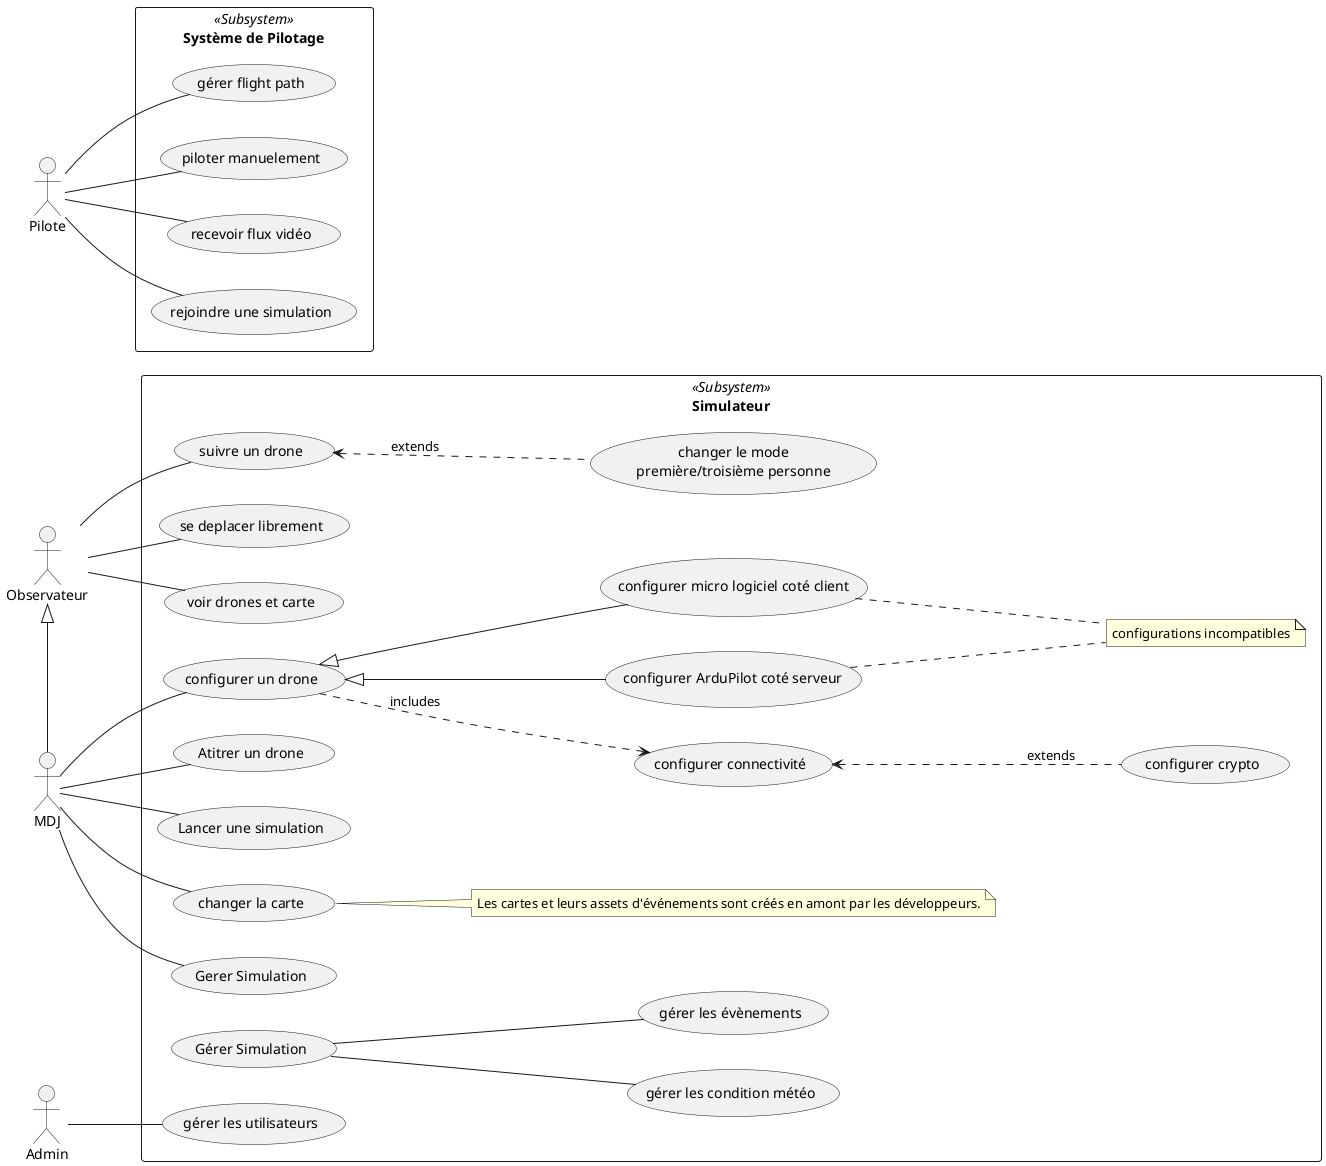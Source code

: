 @startuml

left to right direction

actor Observateur
actor MDJ
actor Pilote
actor Admin
'actor Admin

rectangle "Système de Pilotage" <<Subsystem>> as SysPilot {
    Pilote -- (gérer flight path)
    Pilote -- (piloter manuelement)
    Pilote -- (recevoir flux vidéo)
    Pilote -- (rejoindre une simulation)
}




MDJ -left-|> Observateur

rectangle Simulateur <<Subsystem>> {

    usecase (suivre un drone) as follow_drone

    follow_drone <.down. (changer le mode\npremière/troisième personne) : extends

    Observateur -- (se deplacer librement)
    Observateur -- (voir drones et carte)
    Observateur -- follow_drone

    usecase (configurer un drone) as cfg_drone
    usecase (configurer connectivité) as cfg_conn
    usecase (configurer crypto) as cfg_crypt
    usecase (configurer ArduPilot coté serveur) as cfg_ardu_ss
    usecase (configurer micro logiciel coté client) as cfg_ardu_cs
    usecase (Atitrer un drone) as cfg_attrib_drone
    usecase (Lancer une simulation) as cfg_sim
    note "configurations incompatibles" as mutex1
    note "Les cartes et leurs assets d'événements sont créés en amont par les développeurs." as note1

    cfg_drone .down.> cfg_conn : includes
    cfg_conn <.down. cfg_crypt : extends
    cfg_drone <|-- cfg_ardu_ss
    cfg_drone <|-- cfg_ardu_cs
    cfg_ardu_ss .. mutex1
    cfg_ardu_cs .. mutex1

    MDJ -- (changer la carte)
    (changer la carte) .. note1
    MDJ -- (Gerer Simulation)
    (Gérer Simulation) -- (gérer les condition météo)
    (Gérer Simulation) -- (gérer les évènements)
    MDJ -- cfg_drone
    MDJ -- cfg_attrib_drone
    MDJ -- cfg_sim

    Admin -- (gérer les utilisateurs)

}

@enduml
